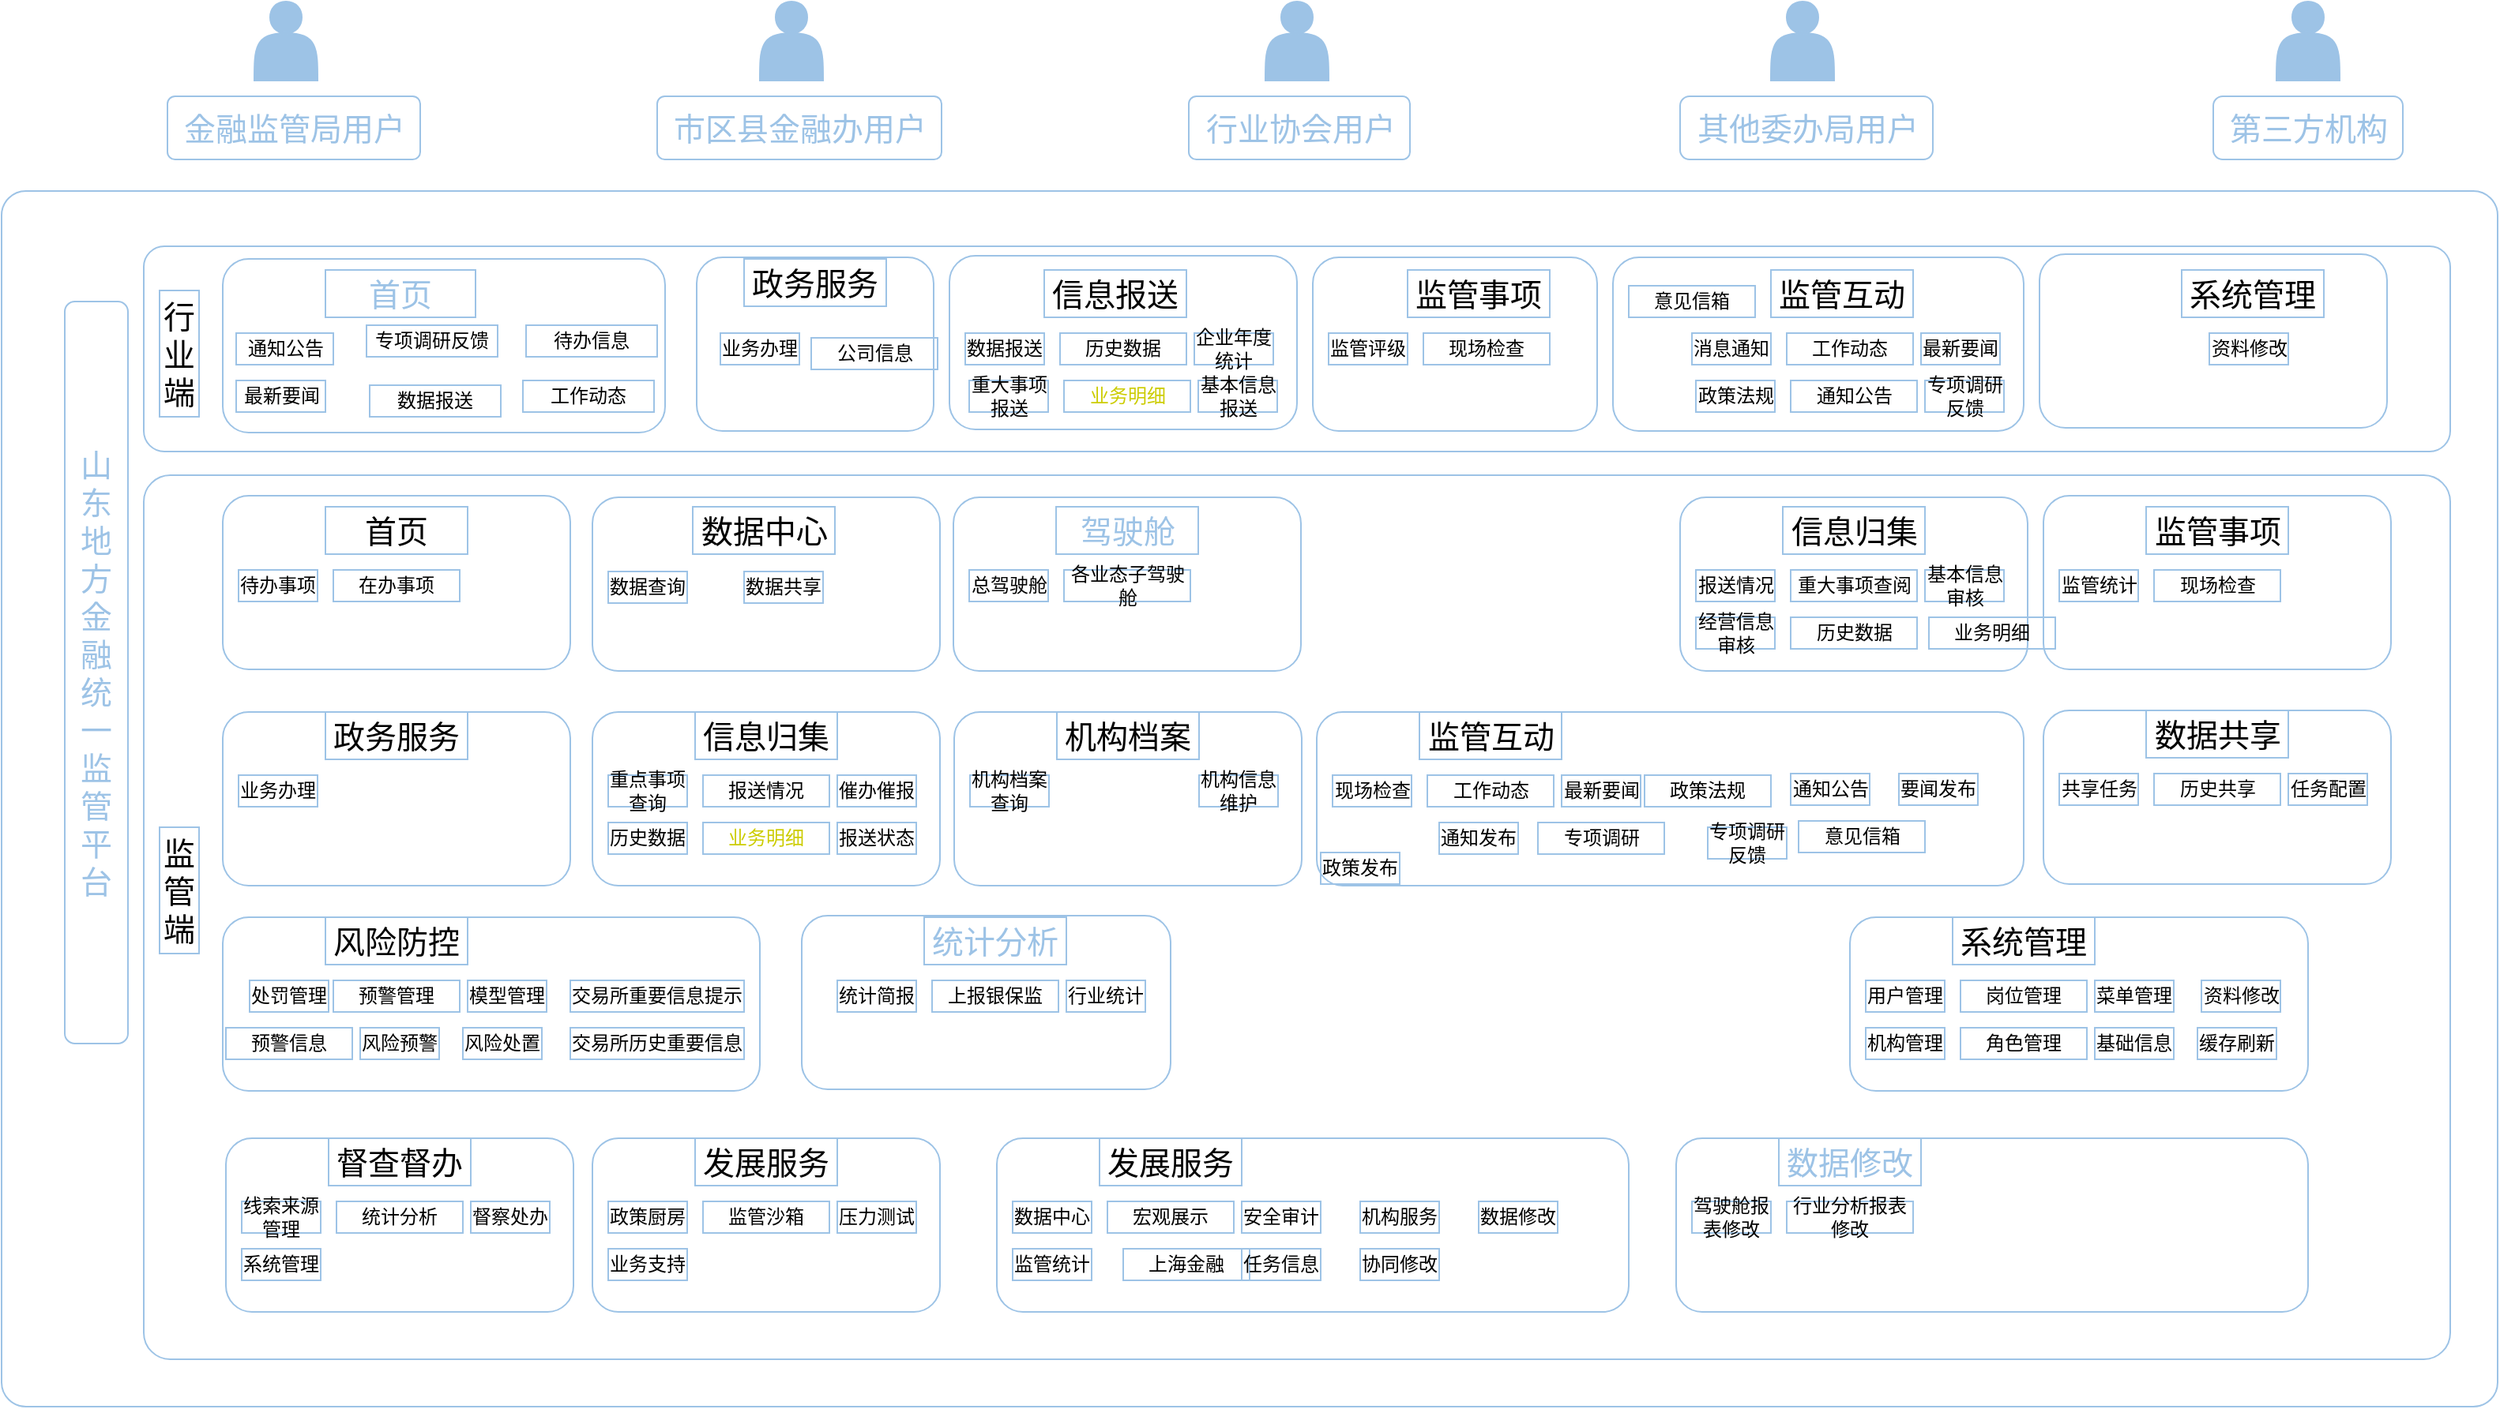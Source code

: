 <mxfile version="21.3.4" type="github">
  <diagram name="第 1 页" id="MV3o43IdLmot7RDqP8pI">
    <mxGraphModel dx="514" dy="506" grid="1" gridSize="10" guides="1" tooltips="1" connect="1" arrows="1" fold="1" page="1" pageScale="1" pageWidth="827" pageHeight="1169" math="0" shadow="0">
      <root>
        <mxCell id="0" />
        <mxCell id="1" parent="0" />
        <mxCell id="Glt5fxQ_8E8wL3YPpG3F-2" value="" style="shape=actor;whiteSpace=wrap;html=1;fillColor=#9DC3E6;strokeColor=#9DC3E6;" parent="1" vertex="1">
          <mxGeometry x="200" y="40" width="40" height="50" as="geometry" />
        </mxCell>
        <mxCell id="Glt5fxQ_8E8wL3YPpG3F-7" value="&lt;font color=&quot;#9dc3e6&quot;&gt;金融监管局用户&lt;/font&gt;" style="text;html=1;align=center;verticalAlign=middle;resizable=0;points=[];autosize=1;strokeColor=#9DC3E6;fillColor=none;fontSize=20;arcSize=12;rounded=1;imageWidth=24;" parent="1" vertex="1">
          <mxGeometry x="145" y="100" width="160" height="40" as="geometry" />
        </mxCell>
        <mxCell id="aRTXH67dhM7J8I6KlZtX-1" value="" style="rounded=1;whiteSpace=wrap;html=1;strokeColor=#9DC3E6;arcSize=2;" parent="1" vertex="1">
          <mxGeometry x="40" y="160" width="1580" height="770" as="geometry" />
        </mxCell>
        <mxCell id="aRTXH67dhM7J8I6KlZtX-2" value="" style="rounded=1;whiteSpace=wrap;html=1;strokeColor=#9DC3E6;arcSize=10;" parent="1" vertex="1">
          <mxGeometry x="130" y="195" width="1460" height="130" as="geometry" />
        </mxCell>
        <mxCell id="aRTXH67dhM7J8I6KlZtX-3" value="" style="rounded=1;whiteSpace=wrap;html=1;strokeColor=#9DC3E6;arcSize=3;" parent="1" vertex="1">
          <mxGeometry x="130" y="340" width="1460" height="560" as="geometry" />
        </mxCell>
        <mxCell id="aRTXH67dhM7J8I6KlZtX-5" value="&lt;font style=&quot;font-size: 20px;&quot;&gt;行业端&lt;/font&gt;" style="text;html=1;strokeColor=#9DC3E6;fillColor=none;align=center;verticalAlign=middle;whiteSpace=wrap;rounded=0;" parent="1" vertex="1">
          <mxGeometry x="140" y="223" width="25" height="80" as="geometry" />
        </mxCell>
        <mxCell id="aRTXH67dhM7J8I6KlZtX-6" value="监管端" style="text;html=1;strokeColor=#9DC3E6;fillColor=none;align=center;verticalAlign=middle;whiteSpace=wrap;rounded=0;fontSize=20;" parent="1" vertex="1">
          <mxGeometry x="140" y="563" width="25" height="80" as="geometry" />
        </mxCell>
        <mxCell id="aRTXH67dhM7J8I6KlZtX-10" value="&lt;font color=&quot;#9dc3e6&quot;&gt;山东地方金融统一监管平台&lt;/font&gt;" style="text;html=1;strokeColor=#9DC3E6;fillColor=none;align=center;verticalAlign=middle;whiteSpace=wrap;rounded=1;fontSize=20;arcSize=16;" parent="1" vertex="1">
          <mxGeometry x="80" y="230" width="40" height="470" as="geometry" />
        </mxCell>
        <mxCell id="aRTXH67dhM7J8I6KlZtX-11" value="" style="rounded=1;whiteSpace=wrap;html=1;strokeColor=#9DC3E6;" parent="1" vertex="1">
          <mxGeometry x="180" y="203" width="280" height="110" as="geometry" />
        </mxCell>
        <mxCell id="aRTXH67dhM7J8I6KlZtX-12" value="&lt;font color=&quot;#9dc3e6&quot;&gt;首页&lt;/font&gt;" style="text;html=1;strokeColor=#9DC3E6;fillColor=none;align=center;verticalAlign=middle;whiteSpace=wrap;rounded=0;fontSize=20;" parent="1" vertex="1">
          <mxGeometry x="245" y="210" width="95" height="30" as="geometry" />
        </mxCell>
        <mxCell id="aRTXH67dhM7J8I6KlZtX-17" value="&lt;font color=&quot;#9dc3e6&quot;&gt;市区县金融办用户&lt;/font&gt;" style="text;html=1;align=center;verticalAlign=middle;resizable=0;points=[];autosize=1;strokeColor=#9DC3E6;fillColor=none;fontSize=20;rounded=1;arcSize=12;" parent="1" vertex="1">
          <mxGeometry x="455" y="100" width="180" height="40" as="geometry" />
        </mxCell>
        <mxCell id="aRTXH67dhM7J8I6KlZtX-19" value="&lt;font color=&quot;#9dc3e6&quot;&gt;行业协会用户&lt;/font&gt;" style="text;html=1;align=center;verticalAlign=middle;resizable=0;points=[];autosize=1;strokeColor=#9DC3E6;fillColor=none;fontSize=20;rounded=1;arcSize=12;" parent="1" vertex="1">
          <mxGeometry x="791.5" y="100" width="140" height="40" as="geometry" />
        </mxCell>
        <mxCell id="aRTXH67dhM7J8I6KlZtX-21" value="&lt;font color=&quot;#9dc3e6&quot;&gt;其他委办局用户&lt;/font&gt;" style="text;html=1;align=center;verticalAlign=middle;resizable=0;points=[];autosize=1;strokeColor=#9DC3E6;fillColor=none;fontSize=20;rounded=1;" parent="1" vertex="1">
          <mxGeometry x="1102.5" y="100" width="160" height="40" as="geometry" />
        </mxCell>
        <mxCell id="aRTXH67dhM7J8I6KlZtX-23" value="&lt;font color=&quot;#9dc3e6&quot;&gt;第三方机构&lt;/font&gt;" style="text;html=1;align=center;verticalAlign=middle;resizable=0;points=[];autosize=1;strokeColor=#9DC3E6;fillColor=none;fontSize=20;rounded=1;" parent="1" vertex="1">
          <mxGeometry x="1440" y="100" width="120" height="40" as="geometry" />
        </mxCell>
        <mxCell id="aRTXH67dhM7J8I6KlZtX-24" value="&lt;p class=&quot;MsoNormal&quot;&gt;通知公告&lt;/p&gt;" style="text;html=1;strokeColor=#9DC3E6;fillColor=none;align=center;verticalAlign=middle;whiteSpace=wrap;rounded=0;" parent="1" vertex="1">
          <mxGeometry x="188.5" y="250" width="61.5" height="20" as="geometry" />
        </mxCell>
        <mxCell id="aRTXH67dhM7J8I6KlZtX-25" value="专项调研反馈" style="text;html=1;strokeColor=#9DC3E6;fillColor=none;align=center;verticalAlign=middle;whiteSpace=wrap;rounded=0;" parent="1" vertex="1">
          <mxGeometry x="271" y="245" width="83" height="20" as="geometry" />
        </mxCell>
        <mxCell id="aRTXH67dhM7J8I6KlZtX-28" value="" style="rounded=1;whiteSpace=wrap;html=1;strokeColor=#9DC3E6;" parent="1" vertex="1">
          <mxGeometry x="480" y="202" width="150" height="110" as="geometry" />
        </mxCell>
        <mxCell id="aRTXH67dhM7J8I6KlZtX-29" value="&lt;p class=&quot;MsoNormal&quot;&gt;&lt;font face=&quot;宋体&quot;&gt;业务办理&lt;/font&gt;&lt;/p&gt;" style="text;html=1;strokeColor=#9DC3E6;fillColor=none;align=center;verticalAlign=middle;whiteSpace=wrap;rounded=0;" parent="1" vertex="1">
          <mxGeometry x="495" y="250" width="50" height="20" as="geometry" />
        </mxCell>
        <mxCell id="aRTXH67dhM7J8I6KlZtX-30" value="&lt;p class=&quot;MsoNormal&quot;&gt;&lt;font face=&quot;宋体&quot;&gt;公司信息&lt;/font&gt;&lt;/p&gt;" style="text;html=1;strokeColor=#9DC3E6;fillColor=none;align=center;verticalAlign=middle;whiteSpace=wrap;rounded=0;" parent="1" vertex="1">
          <mxGeometry x="552.5" y="253" width="80" height="20" as="geometry" />
        </mxCell>
        <mxCell id="aRTXH67dhM7J8I6KlZtX-32" value="政务服务" style="text;html=1;strokeColor=#9DC3E6;fillColor=none;align=center;verticalAlign=middle;whiteSpace=wrap;rounded=0;fontSize=20;" parent="1" vertex="1">
          <mxGeometry x="510" y="203" width="90" height="30" as="geometry" />
        </mxCell>
        <mxCell id="aRTXH67dhM7J8I6KlZtX-39" value="" style="rounded=1;whiteSpace=wrap;html=1;strokeColor=#9DC3E6;" parent="1" vertex="1">
          <mxGeometry x="640" y="201" width="220" height="110" as="geometry" />
        </mxCell>
        <mxCell id="aRTXH67dhM7J8I6KlZtX-40" value="数据报送" style="text;html=1;strokeColor=#9DC3E6;fillColor=none;align=center;verticalAlign=middle;whiteSpace=wrap;rounded=0;" parent="1" vertex="1">
          <mxGeometry x="650" y="250" width="50" height="20" as="geometry" />
        </mxCell>
        <mxCell id="aRTXH67dhM7J8I6KlZtX-41" value="历史数据" style="text;html=1;strokeColor=#9DC3E6;fillColor=none;align=center;verticalAlign=middle;whiteSpace=wrap;rounded=0;" parent="1" vertex="1">
          <mxGeometry x="710" y="250" width="80" height="20" as="geometry" />
        </mxCell>
        <mxCell id="aRTXH67dhM7J8I6KlZtX-42" value="企业年度统计" style="text;html=1;strokeColor=#9DC3E6;fillColor=none;align=center;verticalAlign=middle;whiteSpace=wrap;rounded=0;" parent="1" vertex="1">
          <mxGeometry x="795" y="250" width="50" height="20" as="geometry" />
        </mxCell>
        <mxCell id="aRTXH67dhM7J8I6KlZtX-43" value="信息报送" style="text;html=1;strokeColor=#9DC3E6;fillColor=none;align=center;verticalAlign=middle;whiteSpace=wrap;rounded=0;fontSize=20;" parent="1" vertex="1">
          <mxGeometry x="700" y="210" width="90" height="30" as="geometry" />
        </mxCell>
        <mxCell id="aRTXH67dhM7J8I6KlZtX-44" value="重大事项报送" style="text;html=1;strokeColor=#9DC3E6;fillColor=none;align=center;verticalAlign=middle;whiteSpace=wrap;rounded=0;" parent="1" vertex="1">
          <mxGeometry x="652.5" y="280" width="50" height="20" as="geometry" />
        </mxCell>
        <mxCell id="aRTXH67dhM7J8I6KlZtX-45" value="&lt;font&gt;业务明细&lt;/font&gt;" style="text;html=1;strokeColor=#9DC3E6;fillColor=none;align=center;verticalAlign=middle;whiteSpace=wrap;rounded=0;fontColor=#CCCC00;" parent="1" vertex="1">
          <mxGeometry x="712.5" y="280" width="80" height="20" as="geometry" />
        </mxCell>
        <mxCell id="aRTXH67dhM7J8I6KlZtX-46" value="基本信息报送" style="text;html=1;strokeColor=#9DC3E6;fillColor=none;align=center;verticalAlign=middle;whiteSpace=wrap;rounded=0;" parent="1" vertex="1">
          <mxGeometry x="797.5" y="280" width="50" height="20" as="geometry" />
        </mxCell>
        <mxCell id="aRTXH67dhM7J8I6KlZtX-47" value="" style="rounded=1;whiteSpace=wrap;html=1;strokeColor=#9DC3E6;" parent="1" vertex="1">
          <mxGeometry x="870" y="202" width="180" height="110" as="geometry" />
        </mxCell>
        <mxCell id="aRTXH67dhM7J8I6KlZtX-48" value="&lt;p class=&quot;MsoNormal&quot;&gt;&lt;font face=&quot;宋体&quot;&gt;监管评级&lt;/font&gt;&lt;/p&gt;" style="text;html=1;strokeColor=#9DC3E6;fillColor=none;align=center;verticalAlign=middle;whiteSpace=wrap;rounded=0;" parent="1" vertex="1">
          <mxGeometry x="880" y="250" width="50" height="20" as="geometry" />
        </mxCell>
        <mxCell id="aRTXH67dhM7J8I6KlZtX-49" value="现场检查" style="text;html=1;strokeColor=#9DC3E6;fillColor=none;align=center;verticalAlign=middle;whiteSpace=wrap;rounded=0;" parent="1" vertex="1">
          <mxGeometry x="940" y="250" width="80" height="20" as="geometry" />
        </mxCell>
        <mxCell id="aRTXH67dhM7J8I6KlZtX-51" value="监管事项" style="text;html=1;strokeColor=#9DC3E6;fillColor=none;align=center;verticalAlign=middle;whiteSpace=wrap;rounded=0;fontSize=20;" parent="1" vertex="1">
          <mxGeometry x="930" y="210" width="90" height="30" as="geometry" />
        </mxCell>
        <mxCell id="aRTXH67dhM7J8I6KlZtX-60" value="" style="rounded=1;whiteSpace=wrap;html=1;strokeColor=#9DC3E6;" parent="1" vertex="1">
          <mxGeometry x="1060" y="202" width="260" height="110" as="geometry" />
        </mxCell>
        <mxCell id="aRTXH67dhM7J8I6KlZtX-61" value="消息通知" style="text;html=1;strokeColor=#9DC3E6;fillColor=none;align=center;verticalAlign=middle;whiteSpace=wrap;rounded=0;" parent="1" vertex="1">
          <mxGeometry x="1110" y="250" width="50" height="20" as="geometry" />
        </mxCell>
        <mxCell id="aRTXH67dhM7J8I6KlZtX-62" value="工作动态" style="text;html=1;strokeColor=#9DC3E6;fillColor=none;align=center;verticalAlign=middle;whiteSpace=wrap;rounded=0;" parent="1" vertex="1">
          <mxGeometry x="1170" y="250" width="80" height="20" as="geometry" />
        </mxCell>
        <mxCell id="aRTXH67dhM7J8I6KlZtX-63" value="最新要闻" style="text;html=1;strokeColor=#9DC3E6;fillColor=none;align=center;verticalAlign=middle;whiteSpace=wrap;rounded=0;" parent="1" vertex="1">
          <mxGeometry x="1255" y="250" width="50" height="20" as="geometry" />
        </mxCell>
        <mxCell id="aRTXH67dhM7J8I6KlZtX-64" value="监管互动" style="text;html=1;strokeColor=#9DC3E6;fillColor=none;align=center;verticalAlign=middle;whiteSpace=wrap;rounded=0;fontSize=20;" parent="1" vertex="1">
          <mxGeometry x="1160" y="210" width="90" height="30" as="geometry" />
        </mxCell>
        <mxCell id="aRTXH67dhM7J8I6KlZtX-65" value="政策法规" style="text;html=1;strokeColor=#9DC3E6;fillColor=none;align=center;verticalAlign=middle;whiteSpace=wrap;rounded=0;" parent="1" vertex="1">
          <mxGeometry x="1112.5" y="280" width="50" height="20" as="geometry" />
        </mxCell>
        <mxCell id="aRTXH67dhM7J8I6KlZtX-66" value="通知公告" style="text;html=1;strokeColor=#9DC3E6;fillColor=none;align=center;verticalAlign=middle;whiteSpace=wrap;rounded=0;" parent="1" vertex="1">
          <mxGeometry x="1172.5" y="280" width="80" height="20" as="geometry" />
        </mxCell>
        <mxCell id="aRTXH67dhM7J8I6KlZtX-67" value="专项调研反馈" style="text;html=1;strokeColor=#9DC3E6;fillColor=none;align=center;verticalAlign=middle;whiteSpace=wrap;rounded=0;" parent="1" vertex="1">
          <mxGeometry x="1257.5" y="280" width="50" height="20" as="geometry" />
        </mxCell>
        <mxCell id="aRTXH67dhM7J8I6KlZtX-74" value="" style="rounded=1;whiteSpace=wrap;html=1;strokeColor=#9DC3E6;" parent="1" vertex="1">
          <mxGeometry x="1330" y="200" width="220" height="110" as="geometry" />
        </mxCell>
        <mxCell id="aRTXH67dhM7J8I6KlZtX-75" value="资料修改" style="text;html=1;strokeColor=#9DC3E6;fillColor=none;align=center;verticalAlign=middle;whiteSpace=wrap;rounded=0;" parent="1" vertex="1">
          <mxGeometry x="1437.5" y="250" width="50" height="20" as="geometry" />
        </mxCell>
        <mxCell id="aRTXH67dhM7J8I6KlZtX-78" value="系统管理" style="text;html=1;strokeColor=#9DC3E6;fillColor=none;align=center;verticalAlign=middle;whiteSpace=wrap;rounded=0;fontSize=20;" parent="1" vertex="1">
          <mxGeometry x="1420" y="210" width="90" height="30" as="geometry" />
        </mxCell>
        <mxCell id="aRTXH67dhM7J8I6KlZtX-82" value="" style="rounded=1;whiteSpace=wrap;html=1;strokeColor=#9DC3E6;" parent="1" vertex="1">
          <mxGeometry x="180" y="353" width="220" height="110" as="geometry" />
        </mxCell>
        <mxCell id="aRTXH67dhM7J8I6KlZtX-83" value="首页" style="text;html=1;strokeColor=#9DC3E6;fillColor=none;align=center;verticalAlign=middle;whiteSpace=wrap;rounded=0;fontSize=20;" parent="1" vertex="1">
          <mxGeometry x="245" y="360" width="90" height="30" as="geometry" />
        </mxCell>
        <mxCell id="aRTXH67dhM7J8I6KlZtX-84" value="待办事项" style="text;html=1;strokeColor=#9DC3E6;fillColor=none;align=center;verticalAlign=middle;whiteSpace=wrap;rounded=0;" parent="1" vertex="1">
          <mxGeometry x="190" y="400" width="50" height="20" as="geometry" />
        </mxCell>
        <mxCell id="aRTXH67dhM7J8I6KlZtX-85" value="&lt;p class=&quot;MsoNormal&quot;&gt;在办事项&lt;/p&gt;" style="text;html=1;strokeColor=#9DC3E6;fillColor=none;align=center;verticalAlign=middle;whiteSpace=wrap;rounded=0;" parent="1" vertex="1">
          <mxGeometry x="250" y="400" width="80" height="20" as="geometry" />
        </mxCell>
        <mxCell id="aRTXH67dhM7J8I6KlZtX-90" value="" style="rounded=1;whiteSpace=wrap;html=1;strokeColor=#9DC3E6;" parent="1" vertex="1">
          <mxGeometry x="414" y="354" width="220" height="110" as="geometry" />
        </mxCell>
        <mxCell id="aRTXH67dhM7J8I6KlZtX-91" value="数据中心" style="text;html=1;strokeColor=#9DC3E6;fillColor=none;align=center;verticalAlign=middle;whiteSpace=wrap;rounded=0;fontSize=20;" parent="1" vertex="1">
          <mxGeometry x="477.5" y="360" width="90" height="30" as="geometry" />
        </mxCell>
        <mxCell id="aRTXH67dhM7J8I6KlZtX-92" value="数据查询" style="text;html=1;strokeColor=#9DC3E6;fillColor=none;align=center;verticalAlign=middle;whiteSpace=wrap;rounded=0;" parent="1" vertex="1">
          <mxGeometry x="424" y="401" width="50" height="20" as="geometry" />
        </mxCell>
        <mxCell id="aRTXH67dhM7J8I6KlZtX-98" value="" style="rounded=1;whiteSpace=wrap;html=1;strokeColor=#9DC3E6;" parent="1" vertex="1">
          <mxGeometry x="642.5" y="354" width="220" height="110" as="geometry" />
        </mxCell>
        <mxCell id="aRTXH67dhM7J8I6KlZtX-99" value="&lt;font color=&quot;#9dc3e6&quot;&gt;驾驶舱&lt;/font&gt;" style="text;html=1;strokeColor=#9DC3E6;fillColor=none;align=center;verticalAlign=middle;whiteSpace=wrap;rounded=0;fontSize=20;" parent="1" vertex="1">
          <mxGeometry x="707.5" y="360" width="90" height="30" as="geometry" />
        </mxCell>
        <mxCell id="aRTXH67dhM7J8I6KlZtX-100" value="总驾驶舱" style="text;html=1;strokeColor=#9DC3E6;fillColor=none;align=center;verticalAlign=middle;whiteSpace=wrap;rounded=0;" parent="1" vertex="1">
          <mxGeometry x="652.5" y="400" width="50" height="20" as="geometry" />
        </mxCell>
        <mxCell id="aRTXH67dhM7J8I6KlZtX-101" value="各业态子驾驶舱" style="text;html=1;strokeColor=#9DC3E6;fillColor=none;align=center;verticalAlign=middle;whiteSpace=wrap;rounded=0;" parent="1" vertex="1">
          <mxGeometry x="712.5" y="400" width="80" height="20" as="geometry" />
        </mxCell>
        <mxCell id="aRTXH67dhM7J8I6KlZtX-114" value="" style="rounded=1;whiteSpace=wrap;html=1;strokeColor=#9DC3E6;" parent="1" vertex="1">
          <mxGeometry x="1102.5" y="354" width="220" height="110" as="geometry" />
        </mxCell>
        <mxCell id="aRTXH67dhM7J8I6KlZtX-115" value="信息归集" style="text;html=1;strokeColor=#9DC3E6;fillColor=none;align=center;verticalAlign=middle;whiteSpace=wrap;rounded=0;fontSize=20;" parent="1" vertex="1">
          <mxGeometry x="1167.5" y="360" width="90" height="30" as="geometry" />
        </mxCell>
        <mxCell id="aRTXH67dhM7J8I6KlZtX-116" value="报送情况" style="text;html=1;strokeColor=#9DC3E6;fillColor=none;align=center;verticalAlign=middle;whiteSpace=wrap;rounded=0;" parent="1" vertex="1">
          <mxGeometry x="1112.5" y="400" width="50" height="20" as="geometry" />
        </mxCell>
        <mxCell id="aRTXH67dhM7J8I6KlZtX-117" value="&lt;p class=&quot;MsoNormal&quot;&gt;&lt;font face=&quot;宋体&quot;&gt;重大事项查阅&lt;/font&gt;&lt;/p&gt;" style="text;html=1;strokeColor=#9DC3E6;fillColor=none;align=center;verticalAlign=middle;whiteSpace=wrap;rounded=0;" parent="1" vertex="1">
          <mxGeometry x="1172.5" y="400" width="80" height="20" as="geometry" />
        </mxCell>
        <mxCell id="aRTXH67dhM7J8I6KlZtX-118" value="&lt;p class=&quot;MsoNormal&quot;&gt;&lt;font face=&quot;宋体&quot;&gt;基本信息审核&lt;/font&gt;&lt;/p&gt;" style="text;html=1;strokeColor=#9DC3E6;fillColor=none;align=center;verticalAlign=middle;whiteSpace=wrap;rounded=0;" parent="1" vertex="1">
          <mxGeometry x="1257.5" y="400" width="50" height="20" as="geometry" />
        </mxCell>
        <mxCell id="aRTXH67dhM7J8I6KlZtX-119" value="&lt;p class=&quot;MsoNormal&quot;&gt;&lt;font face=&quot;宋体&quot;&gt;经营信息审核&lt;/font&gt;&lt;/p&gt;" style="text;html=1;strokeColor=#9DC3E6;fillColor=none;align=center;verticalAlign=middle;whiteSpace=wrap;rounded=0;" parent="1" vertex="1">
          <mxGeometry x="1112.5" y="430" width="50" height="20" as="geometry" />
        </mxCell>
        <mxCell id="aRTXH67dhM7J8I6KlZtX-122" value="" style="rounded=1;whiteSpace=wrap;html=1;strokeColor=#9DC3E6;" parent="1" vertex="1">
          <mxGeometry x="1332.5" y="353" width="220" height="110" as="geometry" />
        </mxCell>
        <mxCell id="aRTXH67dhM7J8I6KlZtX-123" value="监管事项" style="text;html=1;strokeColor=#9DC3E6;fillColor=none;align=center;verticalAlign=middle;whiteSpace=wrap;rounded=0;fontSize=20;" parent="1" vertex="1">
          <mxGeometry x="1397.5" y="360" width="90" height="30" as="geometry" />
        </mxCell>
        <mxCell id="aRTXH67dhM7J8I6KlZtX-124" value="监管统计" style="text;html=1;strokeColor=#9DC3E6;fillColor=none;align=center;verticalAlign=middle;whiteSpace=wrap;rounded=0;" parent="1" vertex="1">
          <mxGeometry x="1342.5" y="400" width="50" height="20" as="geometry" />
        </mxCell>
        <mxCell id="aRTXH67dhM7J8I6KlZtX-125" value="现场检查" style="text;html=1;strokeColor=#9DC3E6;fillColor=none;align=center;verticalAlign=middle;whiteSpace=wrap;rounded=0;" parent="1" vertex="1">
          <mxGeometry x="1402.5" y="400" width="80" height="20" as="geometry" />
        </mxCell>
        <mxCell id="aRTXH67dhM7J8I6KlZtX-130" value="" style="rounded=1;whiteSpace=wrap;html=1;strokeColor=#9DC3E6;" parent="1" vertex="1">
          <mxGeometry x="180" y="490" width="220" height="110" as="geometry" />
        </mxCell>
        <mxCell id="aRTXH67dhM7J8I6KlZtX-131" value="政务服务" style="text;html=1;strokeColor=#9DC3E6;fillColor=none;align=center;verticalAlign=middle;whiteSpace=wrap;rounded=0;fontSize=20;" parent="1" vertex="1">
          <mxGeometry x="245" y="490" width="90" height="30" as="geometry" />
        </mxCell>
        <mxCell id="aRTXH67dhM7J8I6KlZtX-132" value="业务办理" style="text;html=1;strokeColor=#9DC3E6;fillColor=none;align=center;verticalAlign=middle;whiteSpace=wrap;rounded=0;" parent="1" vertex="1">
          <mxGeometry x="190" y="530" width="50" height="20" as="geometry" />
        </mxCell>
        <mxCell id="aRTXH67dhM7J8I6KlZtX-138" value="" style="rounded=1;whiteSpace=wrap;html=1;strokeColor=#9DC3E6;" parent="1" vertex="1">
          <mxGeometry x="414" y="490" width="220" height="110" as="geometry" />
        </mxCell>
        <mxCell id="aRTXH67dhM7J8I6KlZtX-139" value="信息归集" style="text;html=1;strokeColor=#9DC3E6;fillColor=none;align=center;verticalAlign=middle;whiteSpace=wrap;rounded=0;fontSize=20;" parent="1" vertex="1">
          <mxGeometry x="479" y="490" width="90" height="30" as="geometry" />
        </mxCell>
        <mxCell id="aRTXH67dhM7J8I6KlZtX-140" value="重点事项查询" style="text;html=1;strokeColor=#9DC3E6;fillColor=none;align=center;verticalAlign=middle;whiteSpace=wrap;rounded=0;" parent="1" vertex="1">
          <mxGeometry x="424" y="530" width="50" height="20" as="geometry" />
        </mxCell>
        <mxCell id="aRTXH67dhM7J8I6KlZtX-141" value="报送情况" style="text;html=1;strokeColor=#9DC3E6;fillColor=none;align=center;verticalAlign=middle;whiteSpace=wrap;rounded=0;" parent="1" vertex="1">
          <mxGeometry x="484" y="530" width="80" height="20" as="geometry" />
        </mxCell>
        <mxCell id="aRTXH67dhM7J8I6KlZtX-142" value="催办催报" style="text;html=1;strokeColor=#9DC3E6;fillColor=none;align=center;verticalAlign=middle;whiteSpace=wrap;rounded=0;" parent="1" vertex="1">
          <mxGeometry x="569" y="530" width="50" height="20" as="geometry" />
        </mxCell>
        <mxCell id="aRTXH67dhM7J8I6KlZtX-143" value="历史数据" style="text;html=1;strokeColor=#9DC3E6;fillColor=none;align=center;verticalAlign=middle;whiteSpace=wrap;rounded=0;" parent="1" vertex="1">
          <mxGeometry x="424" y="560" width="50" height="20" as="geometry" />
        </mxCell>
        <mxCell id="aRTXH67dhM7J8I6KlZtX-144" value="业务明细" style="text;html=1;strokeColor=#9DC3E6;fillColor=none;align=center;verticalAlign=middle;whiteSpace=wrap;rounded=0;fontColor=#CCCC00;" parent="1" vertex="1">
          <mxGeometry x="484" y="560" width="80" height="20" as="geometry" />
        </mxCell>
        <mxCell id="aRTXH67dhM7J8I6KlZtX-145" value="报送状态" style="text;html=1;strokeColor=#9DC3E6;fillColor=none;align=center;verticalAlign=middle;whiteSpace=wrap;rounded=0;" parent="1" vertex="1">
          <mxGeometry x="569" y="560" width="50" height="20" as="geometry" />
        </mxCell>
        <mxCell id="aRTXH67dhM7J8I6KlZtX-146" value="" style="rounded=1;whiteSpace=wrap;html=1;strokeColor=#9DC3E6;" parent="1" vertex="1">
          <mxGeometry x="643" y="490" width="220" height="110" as="geometry" />
        </mxCell>
        <mxCell id="aRTXH67dhM7J8I6KlZtX-147" value="机构档案" style="text;html=1;strokeColor=#9DC3E6;fillColor=none;align=center;verticalAlign=middle;whiteSpace=wrap;rounded=0;fontSize=20;" parent="1" vertex="1">
          <mxGeometry x="708" y="490" width="90" height="30" as="geometry" />
        </mxCell>
        <mxCell id="aRTXH67dhM7J8I6KlZtX-148" value="机构档案查询" style="text;html=1;strokeColor=#9DC3E6;fillColor=none;align=center;verticalAlign=middle;whiteSpace=wrap;rounded=0;" parent="1" vertex="1">
          <mxGeometry x="653" y="530" width="50" height="20" as="geometry" />
        </mxCell>
        <mxCell id="aRTXH67dhM7J8I6KlZtX-150" value="机构信息维护" style="text;html=1;strokeColor=#9DC3E6;fillColor=none;align=center;verticalAlign=middle;whiteSpace=wrap;rounded=0;" parent="1" vertex="1">
          <mxGeometry x="798" y="530" width="50" height="20" as="geometry" />
        </mxCell>
        <mxCell id="aRTXH67dhM7J8I6KlZtX-154" value="" style="rounded=1;whiteSpace=wrap;html=1;strokeColor=#9DC3E6;" parent="1" vertex="1">
          <mxGeometry x="872.5" y="490" width="447.5" height="110" as="geometry" />
        </mxCell>
        <mxCell id="aRTXH67dhM7J8I6KlZtX-155" value="监管互动" style="text;html=1;strokeColor=#9DC3E6;fillColor=none;align=center;verticalAlign=middle;whiteSpace=wrap;rounded=0;fontSize=20;" parent="1" vertex="1">
          <mxGeometry x="937.5" y="490" width="90" height="30" as="geometry" />
        </mxCell>
        <mxCell id="aRTXH67dhM7J8I6KlZtX-156" value="现场检查" style="text;html=1;strokeColor=#9DC3E6;fillColor=none;align=center;verticalAlign=middle;whiteSpace=wrap;rounded=0;" parent="1" vertex="1">
          <mxGeometry x="882.5" y="530" width="50" height="20" as="geometry" />
        </mxCell>
        <mxCell id="aRTXH67dhM7J8I6KlZtX-157" value="政策法规" style="text;html=1;strokeColor=#9DC3E6;fillColor=none;align=center;verticalAlign=middle;whiteSpace=wrap;rounded=0;" parent="1" vertex="1">
          <mxGeometry x="1080" y="530" width="80" height="20" as="geometry" />
        </mxCell>
        <mxCell id="aRTXH67dhM7J8I6KlZtX-158" value="专项调研反馈" style="text;html=1;strokeColor=#9DC3E6;fillColor=none;align=center;verticalAlign=middle;whiteSpace=wrap;rounded=0;" parent="1" vertex="1">
          <mxGeometry x="1120" y="563" width="50" height="20" as="geometry" />
        </mxCell>
        <mxCell id="aRTXH67dhM7J8I6KlZtX-159" value="通知公告" style="text;html=1;strokeColor=#9DC3E6;fillColor=none;align=center;verticalAlign=middle;whiteSpace=wrap;rounded=0;" parent="1" vertex="1">
          <mxGeometry x="1172.5" y="529" width="50" height="20" as="geometry" />
        </mxCell>
        <mxCell id="aRTXH67dhM7J8I6KlZtX-160" value="工作动态" style="text;html=1;strokeColor=#9DC3E6;fillColor=none;align=center;verticalAlign=middle;whiteSpace=wrap;rounded=0;" parent="1" vertex="1">
          <mxGeometry x="942.5" y="530" width="80" height="20" as="geometry" />
        </mxCell>
        <mxCell id="aRTXH67dhM7J8I6KlZtX-161" value="最新要闻" style="text;html=1;strokeColor=#9DC3E6;fillColor=none;align=center;verticalAlign=middle;whiteSpace=wrap;rounded=0;" parent="1" vertex="1">
          <mxGeometry x="1027.5" y="530" width="50" height="20" as="geometry" />
        </mxCell>
        <mxCell id="aRTXH67dhM7J8I6KlZtX-162" value="" style="rounded=1;whiteSpace=wrap;html=1;strokeColor=#9DC3E6;" parent="1" vertex="1">
          <mxGeometry x="1332.5" y="489" width="220" height="110" as="geometry" />
        </mxCell>
        <mxCell id="aRTXH67dhM7J8I6KlZtX-163" value="数据共享" style="text;html=1;strokeColor=#9DC3E6;fillColor=none;align=center;verticalAlign=middle;whiteSpace=wrap;rounded=0;fontSize=20;" parent="1" vertex="1">
          <mxGeometry x="1397.5" y="489" width="90" height="30" as="geometry" />
        </mxCell>
        <mxCell id="aRTXH67dhM7J8I6KlZtX-164" value="共享任务" style="text;html=1;strokeColor=#9DC3E6;fillColor=none;align=center;verticalAlign=middle;whiteSpace=wrap;rounded=0;" parent="1" vertex="1">
          <mxGeometry x="1342.5" y="529" width="50" height="20" as="geometry" />
        </mxCell>
        <mxCell id="aRTXH67dhM7J8I6KlZtX-165" value="历史共享" style="text;html=1;strokeColor=#9DC3E6;fillColor=none;align=center;verticalAlign=middle;whiteSpace=wrap;rounded=0;" parent="1" vertex="1">
          <mxGeometry x="1402.5" y="529" width="80" height="20" as="geometry" />
        </mxCell>
        <mxCell id="aRTXH67dhM7J8I6KlZtX-166" value="任务配置" style="text;html=1;strokeColor=#9DC3E6;fillColor=none;align=center;verticalAlign=middle;whiteSpace=wrap;rounded=0;" parent="1" vertex="1">
          <mxGeometry x="1487.5" y="529" width="50" height="20" as="geometry" />
        </mxCell>
        <mxCell id="aRTXH67dhM7J8I6KlZtX-170" value="" style="rounded=1;whiteSpace=wrap;html=1;strokeColor=#9DC3E6;" parent="1" vertex="1">
          <mxGeometry x="180" y="620" width="340" height="110" as="geometry" />
        </mxCell>
        <mxCell id="aRTXH67dhM7J8I6KlZtX-171" value="风险防控" style="text;html=1;strokeColor=#9DC3E6;fillColor=none;align=center;verticalAlign=middle;whiteSpace=wrap;rounded=0;fontSize=20;" parent="1" vertex="1">
          <mxGeometry x="245" y="620" width="90" height="30" as="geometry" />
        </mxCell>
        <mxCell id="aRTXH67dhM7J8I6KlZtX-172" value="处罚管理" style="text;html=1;strokeColor=#9DC3E6;fillColor=none;align=center;verticalAlign=middle;whiteSpace=wrap;rounded=0;" parent="1" vertex="1">
          <mxGeometry x="197" y="660" width="50" height="20" as="geometry" />
        </mxCell>
        <mxCell id="aRTXH67dhM7J8I6KlZtX-173" value="预警管理" style="text;html=1;strokeColor=#9DC3E6;fillColor=none;align=center;verticalAlign=middle;whiteSpace=wrap;rounded=0;" parent="1" vertex="1">
          <mxGeometry x="250" y="660" width="80" height="20" as="geometry" />
        </mxCell>
        <mxCell id="aRTXH67dhM7J8I6KlZtX-174" value="模型管理" style="text;html=1;strokeColor=#9DC3E6;fillColor=none;align=center;verticalAlign=middle;whiteSpace=wrap;rounded=0;" parent="1" vertex="1">
          <mxGeometry x="335" y="660" width="50" height="20" as="geometry" />
        </mxCell>
        <mxCell id="aRTXH67dhM7J8I6KlZtX-175" value="交易所历史重要信息" style="text;html=1;strokeColor=#9DC3E6;fillColor=none;align=center;verticalAlign=middle;whiteSpace=wrap;rounded=0;" parent="1" vertex="1">
          <mxGeometry x="400" y="690" width="110" height="20" as="geometry" />
        </mxCell>
        <mxCell id="aRTXH67dhM7J8I6KlZtX-176" value="预警信息" style="text;html=1;strokeColor=#9DC3E6;fillColor=none;align=center;verticalAlign=middle;whiteSpace=wrap;rounded=0;" parent="1" vertex="1">
          <mxGeometry x="182" y="690" width="80" height="20" as="geometry" />
        </mxCell>
        <mxCell id="aRTXH67dhM7J8I6KlZtX-177" value="风险预警" style="text;html=1;strokeColor=#9DC3E6;fillColor=none;align=center;verticalAlign=middle;whiteSpace=wrap;rounded=0;" parent="1" vertex="1">
          <mxGeometry x="267" y="690" width="50" height="20" as="geometry" />
        </mxCell>
        <mxCell id="aRTXH67dhM7J8I6KlZtX-211" value="" style="rounded=1;whiteSpace=wrap;html=1;strokeColor=#9DC3E6;" parent="1" vertex="1">
          <mxGeometry x="546.5" y="619" width="233.5" height="110" as="geometry" />
        </mxCell>
        <mxCell id="aRTXH67dhM7J8I6KlZtX-212" value="&lt;font color=&quot;#9dc3e6&quot;&gt;统计分析&lt;/font&gt;" style="text;html=1;strokeColor=#9DC3E6;fillColor=none;align=center;verticalAlign=middle;whiteSpace=wrap;rounded=0;fontSize=20;" parent="1" vertex="1">
          <mxGeometry x="624" y="620" width="90" height="30" as="geometry" />
        </mxCell>
        <mxCell id="aRTXH67dhM7J8I6KlZtX-213" value="统计简报" style="text;html=1;strokeColor=#9DC3E6;fillColor=none;align=center;verticalAlign=middle;whiteSpace=wrap;rounded=0;" parent="1" vertex="1">
          <mxGeometry x="569" y="660" width="50" height="20" as="geometry" />
        </mxCell>
        <mxCell id="aRTXH67dhM7J8I6KlZtX-214" value="上报银保监" style="text;html=1;strokeColor=#9DC3E6;fillColor=none;align=center;verticalAlign=middle;whiteSpace=wrap;rounded=0;" parent="1" vertex="1">
          <mxGeometry x="629" y="660" width="80" height="20" as="geometry" />
        </mxCell>
        <mxCell id="aRTXH67dhM7J8I6KlZtX-215" value="行业统计" style="text;html=1;strokeColor=#9DC3E6;fillColor=none;align=center;verticalAlign=middle;whiteSpace=wrap;rounded=0;" parent="1" vertex="1">
          <mxGeometry x="714" y="660" width="50" height="20" as="geometry" />
        </mxCell>
        <mxCell id="aRTXH67dhM7J8I6KlZtX-219" value="" style="rounded=1;whiteSpace=wrap;html=1;strokeColor=#9DC3E6;" parent="1" vertex="1">
          <mxGeometry x="1210" y="620" width="290" height="110" as="geometry" />
        </mxCell>
        <mxCell id="aRTXH67dhM7J8I6KlZtX-220" value="系统管理" style="text;html=1;strokeColor=#9DC3E6;fillColor=none;align=center;verticalAlign=middle;whiteSpace=wrap;rounded=0;fontSize=20;" parent="1" vertex="1">
          <mxGeometry x="1275" y="620" width="90" height="30" as="geometry" />
        </mxCell>
        <mxCell id="aRTXH67dhM7J8I6KlZtX-221" value="用户管理" style="text;html=1;strokeColor=#9DC3E6;fillColor=none;align=center;verticalAlign=middle;whiteSpace=wrap;rounded=0;" parent="1" vertex="1">
          <mxGeometry x="1220" y="660" width="50" height="20" as="geometry" />
        </mxCell>
        <mxCell id="aRTXH67dhM7J8I6KlZtX-222" value="岗位管理" style="text;html=1;strokeColor=#9DC3E6;fillColor=none;align=center;verticalAlign=middle;whiteSpace=wrap;rounded=0;" parent="1" vertex="1">
          <mxGeometry x="1280" y="660" width="80" height="20" as="geometry" />
        </mxCell>
        <mxCell id="aRTXH67dhM7J8I6KlZtX-223" value="菜单管理" style="text;html=1;strokeColor=#9DC3E6;fillColor=none;align=center;verticalAlign=middle;whiteSpace=wrap;rounded=0;" parent="1" vertex="1">
          <mxGeometry x="1365" y="660" width="50" height="20" as="geometry" />
        </mxCell>
        <mxCell id="aRTXH67dhM7J8I6KlZtX-224" value="机构管理" style="text;html=1;strokeColor=#9DC3E6;fillColor=none;align=center;verticalAlign=middle;whiteSpace=wrap;rounded=0;" parent="1" vertex="1">
          <mxGeometry x="1220" y="690" width="50" height="20" as="geometry" />
        </mxCell>
        <mxCell id="aRTXH67dhM7J8I6KlZtX-225" value="角色管理" style="text;html=1;strokeColor=#9DC3E6;fillColor=none;align=center;verticalAlign=middle;whiteSpace=wrap;rounded=0;" parent="1" vertex="1">
          <mxGeometry x="1280" y="690" width="80" height="20" as="geometry" />
        </mxCell>
        <mxCell id="aRTXH67dhM7J8I6KlZtX-226" value="基础信息" style="text;html=1;strokeColor=#9DC3E6;fillColor=none;align=center;verticalAlign=middle;whiteSpace=wrap;rounded=0;" parent="1" vertex="1">
          <mxGeometry x="1365" y="690" width="50" height="20" as="geometry" />
        </mxCell>
        <mxCell id="aRTXH67dhM7J8I6KlZtX-239" value="政策发布" style="text;html=1;strokeColor=#9DC3E6;fillColor=none;align=center;verticalAlign=middle;whiteSpace=wrap;rounded=0;" parent="1" vertex="1">
          <mxGeometry x="875" y="579" width="50" height="20" as="geometry" />
        </mxCell>
        <mxCell id="aRTXH67dhM7J8I6KlZtX-240" value="专项调研" style="text;html=1;strokeColor=#9DC3E6;fillColor=none;align=center;verticalAlign=middle;whiteSpace=wrap;rounded=0;" parent="1" vertex="1">
          <mxGeometry x="1012.5" y="560" width="80" height="20" as="geometry" />
        </mxCell>
        <mxCell id="aRTXH67dhM7J8I6KlZtX-241" value="通知发布" style="text;html=1;strokeColor=#9DC3E6;fillColor=none;align=center;verticalAlign=middle;whiteSpace=wrap;rounded=0;" parent="1" vertex="1">
          <mxGeometry x="950" y="560" width="50" height="20" as="geometry" />
        </mxCell>
        <mxCell id="aRTXH67dhM7J8I6KlZtX-245" value="交易所重要信息提示" style="text;html=1;strokeColor=#9DC3E6;fillColor=none;align=center;verticalAlign=middle;whiteSpace=wrap;rounded=0;" parent="1" vertex="1">
          <mxGeometry x="400" y="660" width="110" height="20" as="geometry" />
        </mxCell>
        <mxCell id="aRTXH67dhM7J8I6KlZtX-246" value="风险处置" style="text;html=1;strokeColor=#9DC3E6;fillColor=none;align=center;verticalAlign=middle;whiteSpace=wrap;rounded=0;" parent="1" vertex="1">
          <mxGeometry x="332" y="690" width="50" height="20" as="geometry" />
        </mxCell>
        <mxCell id="aRTXH67dhM7J8I6KlZtX-253" value="资料修改" style="text;html=1;strokeColor=#9DC3E6;fillColor=none;align=center;verticalAlign=middle;whiteSpace=wrap;rounded=0;" parent="1" vertex="1">
          <mxGeometry x="1432.5" y="660" width="50" height="20" as="geometry" />
        </mxCell>
        <mxCell id="aRTXH67dhM7J8I6KlZtX-256" value="缓存刷新" style="text;html=1;strokeColor=#9DC3E6;fillColor=none;align=center;verticalAlign=middle;whiteSpace=wrap;rounded=0;" parent="1" vertex="1">
          <mxGeometry x="1430" y="690" width="50" height="20" as="geometry" />
        </mxCell>
        <mxCell id="aRTXH67dhM7J8I6KlZtX-259" value="" style="rounded=1;whiteSpace=wrap;html=1;strokeColor=#9DC3E6;" parent="1" vertex="1">
          <mxGeometry x="414" y="760" width="220" height="110" as="geometry" />
        </mxCell>
        <mxCell id="aRTXH67dhM7J8I6KlZtX-260" value="发展服务" style="text;html=1;strokeColor=#9DC3E6;fillColor=none;align=center;verticalAlign=middle;whiteSpace=wrap;rounded=0;fontSize=20;" parent="1" vertex="1">
          <mxGeometry x="479" y="760" width="90" height="30" as="geometry" />
        </mxCell>
        <mxCell id="aRTXH67dhM7J8I6KlZtX-261" value="政策厨房" style="text;html=1;strokeColor=#9DC3E6;fillColor=none;align=center;verticalAlign=middle;whiteSpace=wrap;rounded=0;" parent="1" vertex="1">
          <mxGeometry x="424" y="800" width="50" height="20" as="geometry" />
        </mxCell>
        <mxCell id="aRTXH67dhM7J8I6KlZtX-262" value="监管沙箱" style="text;html=1;strokeColor=#9DC3E6;fillColor=none;align=center;verticalAlign=middle;whiteSpace=wrap;rounded=0;" parent="1" vertex="1">
          <mxGeometry x="484" y="800" width="80" height="20" as="geometry" />
        </mxCell>
        <mxCell id="aRTXH67dhM7J8I6KlZtX-263" value="压力测试" style="text;html=1;strokeColor=#9DC3E6;fillColor=none;align=center;verticalAlign=middle;whiteSpace=wrap;rounded=0;" parent="1" vertex="1">
          <mxGeometry x="569" y="800" width="50" height="20" as="geometry" />
        </mxCell>
        <mxCell id="aRTXH67dhM7J8I6KlZtX-264" value="业务支持" style="text;html=1;strokeColor=#9DC3E6;fillColor=none;align=center;verticalAlign=middle;whiteSpace=wrap;rounded=0;" parent="1" vertex="1">
          <mxGeometry x="424" y="830" width="50" height="20" as="geometry" />
        </mxCell>
        <mxCell id="xY320EqsnYmXxUwGtdFH-1" value="" style="rounded=1;whiteSpace=wrap;html=1;strokeColor=#9DC3E6;" parent="1" vertex="1">
          <mxGeometry x="182" y="760" width="220" height="110" as="geometry" />
        </mxCell>
        <mxCell id="xY320EqsnYmXxUwGtdFH-2" value="督查督办" style="text;html=1;strokeColor=#9DC3E6;fillColor=none;align=center;verticalAlign=middle;whiteSpace=wrap;rounded=0;fontSize=20;" parent="1" vertex="1">
          <mxGeometry x="247" y="760" width="90" height="30" as="geometry" />
        </mxCell>
        <mxCell id="xY320EqsnYmXxUwGtdFH-3" value="线索来源管理" style="text;html=1;strokeColor=#9DC3E6;fillColor=none;align=center;verticalAlign=middle;whiteSpace=wrap;rounded=0;" parent="1" vertex="1">
          <mxGeometry x="192" y="800" width="50" height="20" as="geometry" />
        </mxCell>
        <mxCell id="xY320EqsnYmXxUwGtdFH-4" value="统计分析" style="text;html=1;strokeColor=#9DC3E6;fillColor=none;align=center;verticalAlign=middle;whiteSpace=wrap;rounded=0;" parent="1" vertex="1">
          <mxGeometry x="252" y="800" width="80" height="20" as="geometry" />
        </mxCell>
        <mxCell id="xY320EqsnYmXxUwGtdFH-5" value="督察处办" style="text;html=1;strokeColor=#9DC3E6;fillColor=none;align=center;verticalAlign=middle;whiteSpace=wrap;rounded=0;" parent="1" vertex="1">
          <mxGeometry x="337" y="800" width="50" height="20" as="geometry" />
        </mxCell>
        <mxCell id="xY320EqsnYmXxUwGtdFH-6" value="系统管理" style="text;html=1;strokeColor=#9DC3E6;fillColor=none;align=center;verticalAlign=middle;whiteSpace=wrap;rounded=0;" parent="1" vertex="1">
          <mxGeometry x="192" y="830" width="50" height="20" as="geometry" />
        </mxCell>
        <mxCell id="JjEWcmwXgKMBrMTtq0pF-1" value="" style="rounded=1;whiteSpace=wrap;html=1;strokeColor=#9DC3E6;" parent="1" vertex="1">
          <mxGeometry x="670" y="760" width="400" height="110" as="geometry" />
        </mxCell>
        <mxCell id="JjEWcmwXgKMBrMTtq0pF-2" value="发展服务" style="text;html=1;strokeColor=#9DC3E6;fillColor=none;align=center;verticalAlign=middle;whiteSpace=wrap;rounded=0;fontSize=20;" parent="1" vertex="1">
          <mxGeometry x="735" y="760" width="90" height="30" as="geometry" />
        </mxCell>
        <mxCell id="JjEWcmwXgKMBrMTtq0pF-3" value="数据中心" style="text;html=1;strokeColor=#9DC3E6;fillColor=none;align=center;verticalAlign=middle;whiteSpace=wrap;rounded=0;" parent="1" vertex="1">
          <mxGeometry x="680" y="800" width="50" height="20" as="geometry" />
        </mxCell>
        <mxCell id="JjEWcmwXgKMBrMTtq0pF-4" value="宏观展示" style="text;html=1;strokeColor=#9DC3E6;fillColor=none;align=center;verticalAlign=middle;whiteSpace=wrap;rounded=0;" parent="1" vertex="1">
          <mxGeometry x="740" y="800" width="80" height="20" as="geometry" />
        </mxCell>
        <mxCell id="JjEWcmwXgKMBrMTtq0pF-5" value="安全审计" style="text;html=1;strokeColor=#9DC3E6;fillColor=none;align=center;verticalAlign=middle;whiteSpace=wrap;rounded=0;" parent="1" vertex="1">
          <mxGeometry x="825" y="800" width="50" height="20" as="geometry" />
        </mxCell>
        <mxCell id="JjEWcmwXgKMBrMTtq0pF-6" value="监管统计" style="text;html=1;strokeColor=#9DC3E6;fillColor=none;align=center;verticalAlign=middle;whiteSpace=wrap;rounded=0;" parent="1" vertex="1">
          <mxGeometry x="680" y="830" width="50" height="20" as="geometry" />
        </mxCell>
        <mxCell id="JjEWcmwXgKMBrMTtq0pF-7" value="上海金融" style="text;html=1;strokeColor=#9DC3E6;fillColor=none;align=center;verticalAlign=middle;whiteSpace=wrap;rounded=0;" parent="1" vertex="1">
          <mxGeometry x="750" y="830" width="80" height="20" as="geometry" />
        </mxCell>
        <mxCell id="JjEWcmwXgKMBrMTtq0pF-8" value="任务信息" style="text;html=1;strokeColor=#9DC3E6;fillColor=none;align=center;verticalAlign=middle;whiteSpace=wrap;rounded=0;" parent="1" vertex="1">
          <mxGeometry x="825" y="830" width="50" height="20" as="geometry" />
        </mxCell>
        <mxCell id="JjEWcmwXgKMBrMTtq0pF-11" value="机构服务" style="text;html=1;strokeColor=#9DC3E6;fillColor=none;align=center;verticalAlign=middle;whiteSpace=wrap;rounded=0;" parent="1" vertex="1">
          <mxGeometry x="900" y="800" width="50" height="20" as="geometry" />
        </mxCell>
        <mxCell id="JjEWcmwXgKMBrMTtq0pF-12" value="协同修改" style="text;html=1;strokeColor=#9DC3E6;fillColor=none;align=center;verticalAlign=middle;whiteSpace=wrap;rounded=0;" parent="1" vertex="1">
          <mxGeometry x="900" y="830" width="50" height="20" as="geometry" />
        </mxCell>
        <mxCell id="JjEWcmwXgKMBrMTtq0pF-13" value="数据修改" style="text;html=1;strokeColor=#9DC3E6;fillColor=none;align=center;verticalAlign=middle;whiteSpace=wrap;rounded=0;" parent="1" vertex="1">
          <mxGeometry x="975" y="800" width="50" height="20" as="geometry" />
        </mxCell>
        <mxCell id="gJdT72yyC9vPeTQj0DyS-1" value="" style="rounded=1;whiteSpace=wrap;html=1;strokeColor=#9DC3E6;" parent="1" vertex="1">
          <mxGeometry x="1100" y="760" width="400" height="110" as="geometry" />
        </mxCell>
        <mxCell id="gJdT72yyC9vPeTQj0DyS-2" value="&lt;font color=&quot;#9dc3e6&quot;&gt;数据修改&lt;/font&gt;" style="text;html=1;strokeColor=#9DC3E6;fillColor=none;align=center;verticalAlign=middle;whiteSpace=wrap;rounded=0;fontSize=20;" parent="1" vertex="1">
          <mxGeometry x="1165" y="760" width="90" height="30" as="geometry" />
        </mxCell>
        <mxCell id="gJdT72yyC9vPeTQj0DyS-3" value="驾驶舱报表修改" style="text;html=1;strokeColor=#9DC3E6;fillColor=none;align=center;verticalAlign=middle;whiteSpace=wrap;rounded=0;" parent="1" vertex="1">
          <mxGeometry x="1110" y="800" width="50" height="20" as="geometry" />
        </mxCell>
        <mxCell id="gJdT72yyC9vPeTQj0DyS-4" value="行业分析报表修改" style="text;html=1;strokeColor=#9DC3E6;fillColor=none;align=center;verticalAlign=middle;whiteSpace=wrap;rounded=0;" parent="1" vertex="1">
          <mxGeometry x="1170" y="800" width="80" height="20" as="geometry" />
        </mxCell>
        <mxCell id="gJdT72yyC9vPeTQj0DyS-16" value="" style="shape=actor;whiteSpace=wrap;html=1;fillColor=#9DC3E6;strokeColor=#9DC3E6;" parent="1" vertex="1">
          <mxGeometry x="520" y="40" width="40" height="50" as="geometry" />
        </mxCell>
        <mxCell id="gJdT72yyC9vPeTQj0DyS-17" value="" style="shape=actor;whiteSpace=wrap;html=1;fillColor=#9DC3E6;strokeColor=#9DC3E6;" parent="1" vertex="1">
          <mxGeometry x="840" y="40" width="40" height="50" as="geometry" />
        </mxCell>
        <mxCell id="gJdT72yyC9vPeTQj0DyS-18" value="" style="shape=actor;whiteSpace=wrap;html=1;fillColor=#9DC3E6;strokeColor=#9DC3E6;" parent="1" vertex="1">
          <mxGeometry x="1160" y="40" width="40" height="50" as="geometry" />
        </mxCell>
        <mxCell id="gJdT72yyC9vPeTQj0DyS-19" value="" style="shape=actor;whiteSpace=wrap;html=1;fillColor=#9DC3E6;strokeColor=#9DC3E6;" parent="1" vertex="1">
          <mxGeometry x="1480" y="40" width="40" height="50" as="geometry" />
        </mxCell>
        <mxCell id="vB-8h79mQ8a8GxiMmBp1-2" value="最新要闻" style="text;html=1;strokeColor=#9DC3E6;fillColor=none;align=center;verticalAlign=middle;whiteSpace=wrap;rounded=0;" vertex="1" parent="1">
          <mxGeometry x="188.5" y="280" width="56.5" height="20" as="geometry" />
        </mxCell>
        <mxCell id="vB-8h79mQ8a8GxiMmBp1-3" value="待办信息" style="text;html=1;strokeColor=#9DC3E6;fillColor=none;align=center;verticalAlign=middle;whiteSpace=wrap;rounded=0;" vertex="1" parent="1">
          <mxGeometry x="372" y="245" width="83" height="20" as="geometry" />
        </mxCell>
        <mxCell id="vB-8h79mQ8a8GxiMmBp1-4" value="数据报送" style="text;html=1;strokeColor=#9DC3E6;fillColor=none;align=center;verticalAlign=middle;whiteSpace=wrap;rounded=0;" vertex="1" parent="1">
          <mxGeometry x="273" y="283" width="83" height="20" as="geometry" />
        </mxCell>
        <mxCell id="vB-8h79mQ8a8GxiMmBp1-5" value="工作动态" style="text;html=1;strokeColor=#9DC3E6;fillColor=none;align=center;verticalAlign=middle;whiteSpace=wrap;rounded=0;" vertex="1" parent="1">
          <mxGeometry x="370" y="280" width="83" height="20" as="geometry" />
        </mxCell>
        <mxCell id="vB-8h79mQ8a8GxiMmBp1-9" value="意见信箱" style="text;html=1;strokeColor=#9DC3E6;fillColor=none;align=center;verticalAlign=middle;whiteSpace=wrap;rounded=0;" vertex="1" parent="1">
          <mxGeometry x="1070" y="220" width="80" height="20" as="geometry" />
        </mxCell>
        <mxCell id="vB-8h79mQ8a8GxiMmBp1-12" value="数据共享" style="text;html=1;strokeColor=#9DC3E6;fillColor=none;align=center;verticalAlign=middle;whiteSpace=wrap;rounded=0;" vertex="1" parent="1">
          <mxGeometry x="510" y="401" width="50" height="20" as="geometry" />
        </mxCell>
        <mxCell id="vB-8h79mQ8a8GxiMmBp1-13" value="&lt;font face=&quot;宋体&quot;&gt;历史数据&lt;/font&gt;" style="text;html=1;strokeColor=#9DC3E6;fillColor=none;align=center;verticalAlign=middle;whiteSpace=wrap;rounded=0;" vertex="1" parent="1">
          <mxGeometry x="1172.5" y="430" width="80" height="20" as="geometry" />
        </mxCell>
        <mxCell id="vB-8h79mQ8a8GxiMmBp1-14" value="&lt;font face=&quot;宋体&quot;&gt;业务明细&lt;/font&gt;" style="text;html=1;strokeColor=#9DC3E6;fillColor=none;align=center;verticalAlign=middle;whiteSpace=wrap;rounded=0;" vertex="1" parent="1">
          <mxGeometry x="1260" y="430" width="80" height="20" as="geometry" />
        </mxCell>
        <mxCell id="vB-8h79mQ8a8GxiMmBp1-17" value="要闻发布" style="text;html=1;strokeColor=#9DC3E6;fillColor=none;align=center;verticalAlign=middle;whiteSpace=wrap;rounded=0;" vertex="1" parent="1">
          <mxGeometry x="1241" y="529" width="50" height="20" as="geometry" />
        </mxCell>
        <mxCell id="vB-8h79mQ8a8GxiMmBp1-20" value="意见信箱" style="text;html=1;strokeColor=#9DC3E6;fillColor=none;align=center;verticalAlign=middle;whiteSpace=wrap;rounded=0;" vertex="1" parent="1">
          <mxGeometry x="1177.5" y="559" width="80" height="20" as="geometry" />
        </mxCell>
      </root>
    </mxGraphModel>
  </diagram>
</mxfile>
